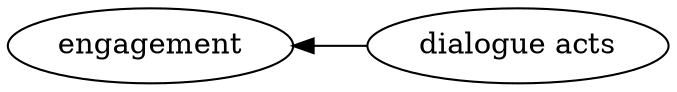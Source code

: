 digraph Test {
	rankdir=RL
	size="10,10"
	overlap=false
	splines=true
	{rank=same; "dialogue acts";}
	{rank=same; "engagement";}
	"dialogue acts" [href="https://scholar.google.com/scholar?hl=en&q=The%20Additive%20Value%20of%20Multimodal%20Features%20for%20Predicting%20Engagement,%20Frustration,%20and%20Learning%20during%20Tutoring" target=_blank]
	"dialogue acts" -> engagement
}
